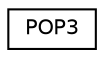 digraph "Graphical Class Hierarchy"
{
  edge [fontname="Helvetica",fontsize="10",labelfontname="Helvetica",labelfontsize="10"];
  node [fontname="Helvetica",fontsize="10",shape=record];
  rankdir="LR";
  Node1 [label="POP3",height=0.2,width=0.4,color="black", fillcolor="white", style="filled",URL="$class_p_o_p3.html"];
}
